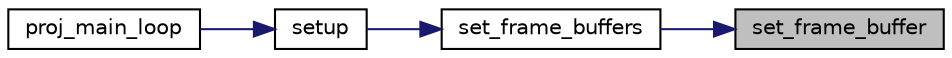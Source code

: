 digraph "set_frame_buffer"
{
 // LATEX_PDF_SIZE
  edge [fontname="Helvetica",fontsize="10",labelfontname="Helvetica",labelfontsize="10"];
  node [fontname="Helvetica",fontsize="10",shape=record];
  rankdir="RL";
  Node1 [label="set_frame_buffer",height=0.2,width=0.4,color="black", fillcolor="grey75", style="filled", fontcolor="black",tooltip="Sets the frame buffer to the one specified in the argument."];
  Node1 -> Node2 [dir="back",color="midnightblue",fontsize="10",style="solid"];
  Node2 [label="set_frame_buffers",height=0.2,width=0.4,color="black", fillcolor="white", style="filled",URL="$video_8c.html#a3ad9f04212e7602618a0dd7ad4afbd4e",tooltip="Prepares the frame buffers, using a single buffer or a double buffer."];
  Node2 -> Node3 [dir="back",color="midnightblue",fontsize="10",style="solid"];
  Node3 [label="setup",height=0.2,width=0.4,color="black", fillcolor="white", style="filled",URL="$main_8c.html#a099d48038e444c2f3e69904477527798",tooltip=" "];
  Node3 -> Node4 [dir="back",color="midnightblue",fontsize="10",style="solid"];
  Node4 [label="proj_main_loop",height=0.2,width=0.4,color="black", fillcolor="white", style="filled",URL="$main_8c.html#a2a16f651eccbd248e1ad3b3b924b143b",tooltip=" "];
}
